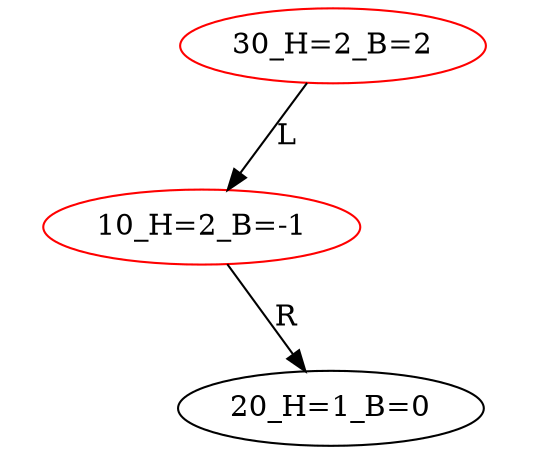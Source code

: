digraph BiTreeBiTreeInsert {
"30_H=2_B=2" -> {"10_H=2_B=-1"} [label="L"]
"30_H=2_B=2" -> {"HD0"} [label="L"] [style=invis]
"HD0" [style=invis]
"10_H=2_B=-1" -> {"HD1"} [label="L"] [style=invis]
"HD1" [style=invis]
"10_H=2_B=-1" -> {"20_H=1_B=0"} [label="R"]
"30_H=2_B=2" [color=red]
"10_H=2_B=-1" [color=red]
"20_H=1_B=0"
}
